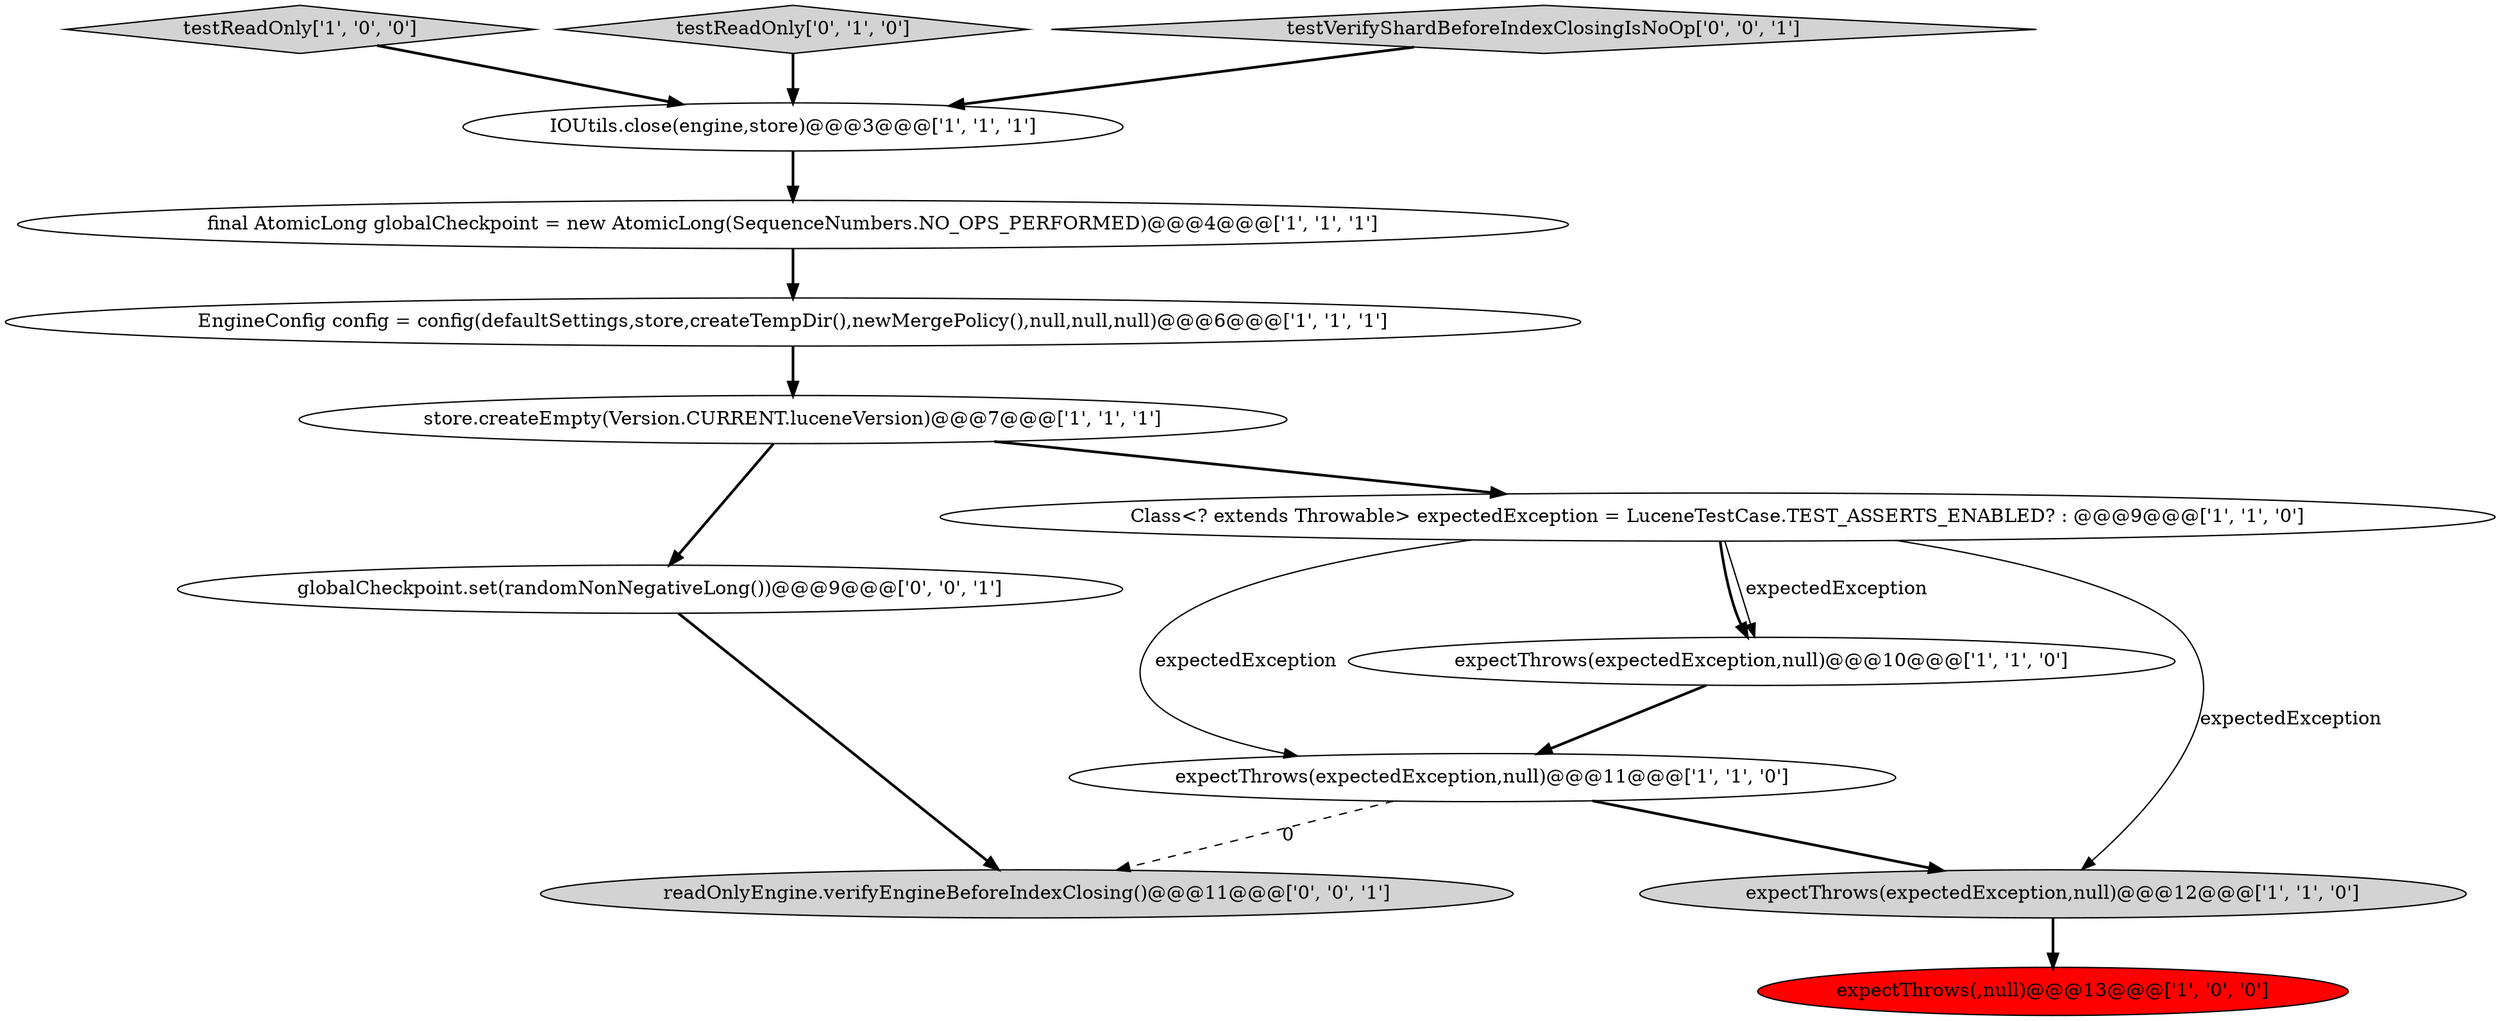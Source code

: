 digraph {
5 [style = filled, label = "testReadOnly['1', '0', '0']", fillcolor = lightgray, shape = diamond image = "AAA0AAABBB1BBB"];
10 [style = filled, label = "testReadOnly['0', '1', '0']", fillcolor = lightgray, shape = diamond image = "AAA0AAABBB2BBB"];
11 [style = filled, label = "readOnlyEngine.verifyEngineBeforeIndexClosing()@@@11@@@['0', '0', '1']", fillcolor = lightgray, shape = ellipse image = "AAA0AAABBB3BBB"];
4 [style = filled, label = "expectThrows(expectedException,null)@@@11@@@['1', '1', '0']", fillcolor = white, shape = ellipse image = "AAA0AAABBB1BBB"];
6 [style = filled, label = "expectThrows(expectedException,null)@@@10@@@['1', '1', '0']", fillcolor = white, shape = ellipse image = "AAA0AAABBB1BBB"];
9 [style = filled, label = "expectThrows(,null)@@@13@@@['1', '0', '0']", fillcolor = red, shape = ellipse image = "AAA1AAABBB1BBB"];
8 [style = filled, label = "expectThrows(expectedException,null)@@@12@@@['1', '1', '0']", fillcolor = lightgray, shape = ellipse image = "AAA0AAABBB1BBB"];
2 [style = filled, label = "IOUtils.close(engine,store)@@@3@@@['1', '1', '1']", fillcolor = white, shape = ellipse image = "AAA0AAABBB1BBB"];
12 [style = filled, label = "testVerifyShardBeforeIndexClosingIsNoOp['0', '0', '1']", fillcolor = lightgray, shape = diamond image = "AAA0AAABBB3BBB"];
7 [style = filled, label = "final AtomicLong globalCheckpoint = new AtomicLong(SequenceNumbers.NO_OPS_PERFORMED)@@@4@@@['1', '1', '1']", fillcolor = white, shape = ellipse image = "AAA0AAABBB1BBB"];
13 [style = filled, label = "globalCheckpoint.set(randomNonNegativeLong())@@@9@@@['0', '0', '1']", fillcolor = white, shape = ellipse image = "AAA0AAABBB3BBB"];
1 [style = filled, label = "store.createEmpty(Version.CURRENT.luceneVersion)@@@7@@@['1', '1', '1']", fillcolor = white, shape = ellipse image = "AAA0AAABBB1BBB"];
3 [style = filled, label = "Class<? extends Throwable> expectedException = LuceneTestCase.TEST_ASSERTS_ENABLED? : @@@9@@@['1', '1', '0']", fillcolor = white, shape = ellipse image = "AAA0AAABBB1BBB"];
0 [style = filled, label = "EngineConfig config = config(defaultSettings,store,createTempDir(),newMergePolicy(),null,null,null)@@@6@@@['1', '1', '1']", fillcolor = white, shape = ellipse image = "AAA0AAABBB1BBB"];
1->3 [style = bold, label=""];
4->8 [style = bold, label=""];
6->4 [style = bold, label=""];
3->6 [style = bold, label=""];
5->2 [style = bold, label=""];
10->2 [style = bold, label=""];
7->0 [style = bold, label=""];
12->2 [style = bold, label=""];
3->6 [style = solid, label="expectedException"];
2->7 [style = bold, label=""];
3->8 [style = solid, label="expectedException"];
4->11 [style = dashed, label="0"];
13->11 [style = bold, label=""];
0->1 [style = bold, label=""];
1->13 [style = bold, label=""];
3->4 [style = solid, label="expectedException"];
8->9 [style = bold, label=""];
}
